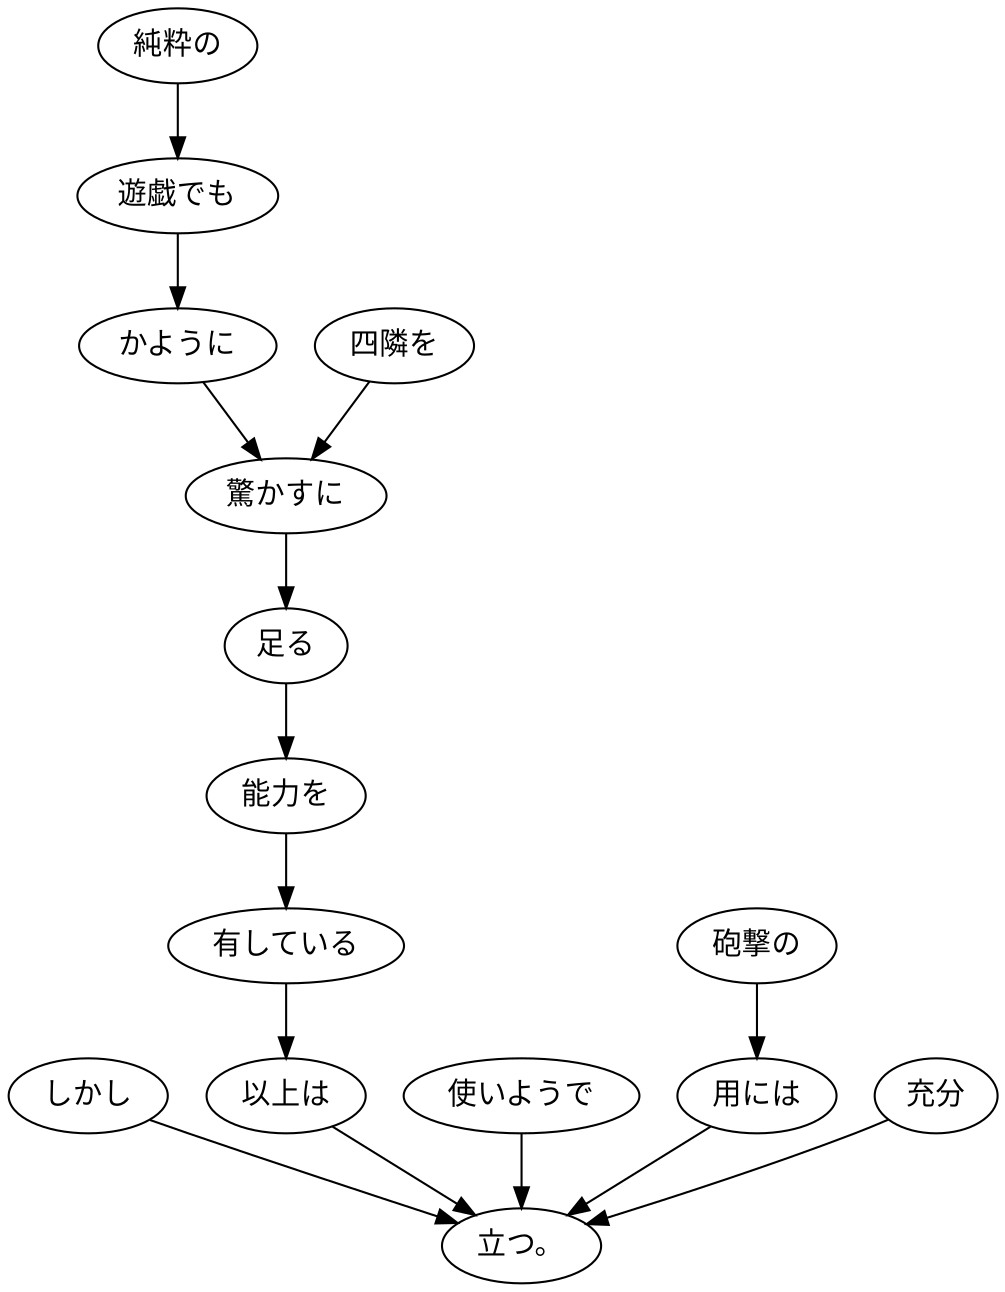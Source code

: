 digraph graph5043 {
	node0 [label="しかし"];
	node1 [label="純粋の"];
	node2 [label="遊戯でも"];
	node3 [label="かように"];
	node4 [label="四隣を"];
	node5 [label="驚かすに"];
	node6 [label="足る"];
	node7 [label="能力を"];
	node8 [label="有している"];
	node9 [label="以上は"];
	node10 [label="使いようで"];
	node11 [label="砲撃の"];
	node12 [label="用には"];
	node13 [label="充分"];
	node14 [label="立つ。"];
	node0 -> node14;
	node1 -> node2;
	node2 -> node3;
	node3 -> node5;
	node4 -> node5;
	node5 -> node6;
	node6 -> node7;
	node7 -> node8;
	node8 -> node9;
	node9 -> node14;
	node10 -> node14;
	node11 -> node12;
	node12 -> node14;
	node13 -> node14;
}
